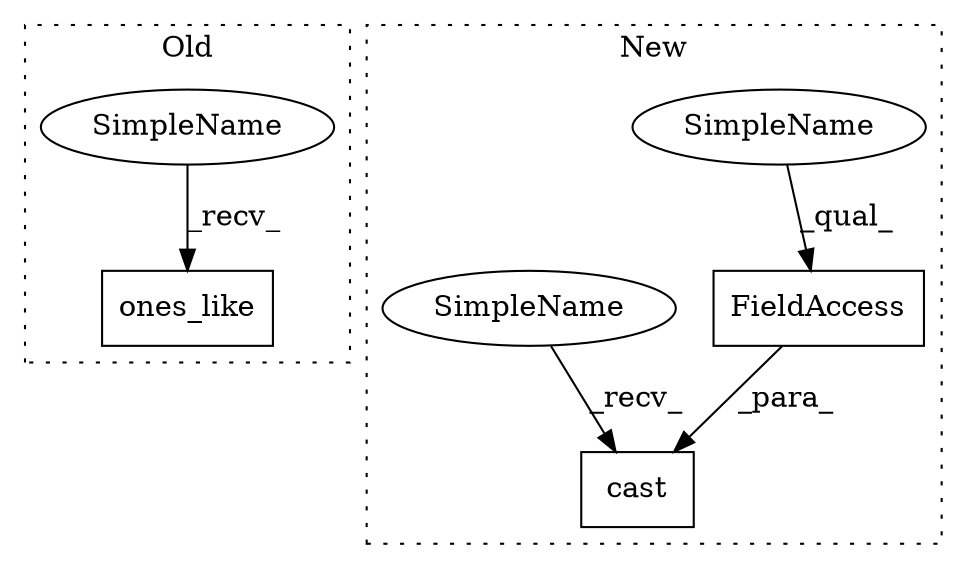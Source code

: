 digraph G {
subgraph cluster0 {
1 [label="SimpleName" a="42" s="25401" l="10" shape="ellipse"];
4 [label="ones_like" a="32" s="25412,25428" l="10,1" shape="box"];
label = "Old";
style="dotted";
}
subgraph cluster1 {
2 [label="cast" a="32" s="25394,25422" l="5,1" shape="box"];
3 [label="FieldAccess" a="22" s="25404" l="18" shape="box"];
5 [label="SimpleName" a="42" s="25404" l="10" shape="ellipse"];
6 [label="SimpleName" a="42" s="25383" l="10" shape="ellipse"];
label = "New";
style="dotted";
}
1 -> 4 [label="_recv_"];
3 -> 2 [label="_para_"];
5 -> 3 [label="_qual_"];
6 -> 2 [label="_recv_"];
}